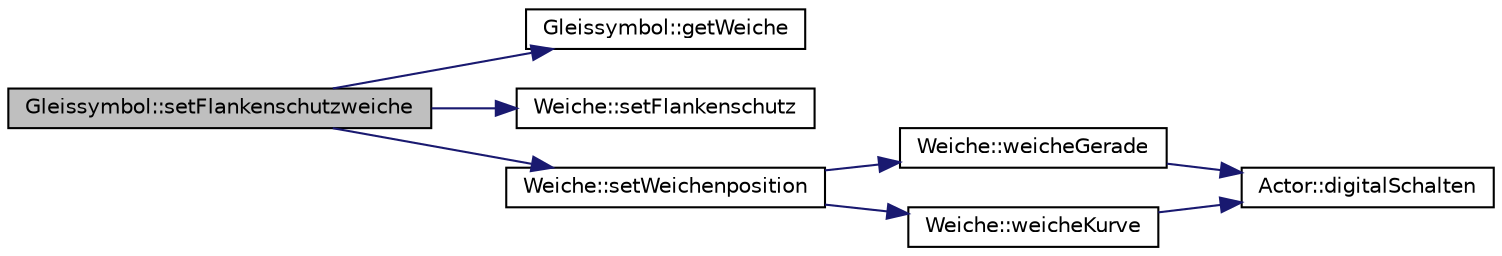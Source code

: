 digraph "Gleissymbol::setFlankenschutzweiche"
{
 // LATEX_PDF_SIZE
  edge [fontname="Helvetica",fontsize="10",labelfontname="Helvetica",labelfontsize="10"];
  node [fontname="Helvetica",fontsize="10",shape=record];
  rankdir="LR";
  Node1 [label="Gleissymbol::setFlankenschutzweiche",height=0.2,width=0.4,color="black", fillcolor="grey75", style="filled", fontcolor="black",tooltip=" "];
  Node1 -> Node2 [color="midnightblue",fontsize="10",style="solid",fontname="Helvetica"];
  Node2 [label="Gleissymbol::getWeiche",height=0.2,width=0.4,color="black", fillcolor="white", style="filled",URL="$class_gleissymbol.html#a633734154734ce040d12dcdde5578ae7",tooltip=" "];
  Node1 -> Node3 [color="midnightblue",fontsize="10",style="solid",fontname="Helvetica"];
  Node3 [label="Weiche::setFlankenschutz",height=0.2,width=0.4,color="black", fillcolor="white", style="filled",URL="$class_weiche.html#ab8b5bbf655f21c21017878f0dd03a3e1",tooltip=" "];
  Node1 -> Node4 [color="midnightblue",fontsize="10",style="solid",fontname="Helvetica"];
  Node4 [label="Weiche::setWeichenposition",height=0.2,width=0.4,color="black", fillcolor="white", style="filled",URL="$class_weiche.html#a38cb96d7b2ee59fec2a4e8bc809f81c8",tooltip=" "];
  Node4 -> Node5 [color="midnightblue",fontsize="10",style="solid",fontname="Helvetica"];
  Node5 [label="Weiche::weicheGerade",height=0.2,width=0.4,color="black", fillcolor="white", style="filled",URL="$class_weiche.html#a21c1167f5dfc77d74f1acc79e1498fb0",tooltip=" "];
  Node5 -> Node6 [color="midnightblue",fontsize="10",style="solid",fontname="Helvetica"];
  Node6 [label="Actor::digitalSchalten",height=0.2,width=0.4,color="black", fillcolor="white", style="filled",URL="$class_actor.html#a0fa071a76d36b9d864e4235028e17198",tooltip=" "];
  Node4 -> Node7 [color="midnightblue",fontsize="10",style="solid",fontname="Helvetica"];
  Node7 [label="Weiche::weicheKurve",height=0.2,width=0.4,color="black", fillcolor="white", style="filled",URL="$class_weiche.html#a92360342b602200d6cb344dd7cf9fc7d",tooltip=" "];
  Node7 -> Node6 [color="midnightblue",fontsize="10",style="solid",fontname="Helvetica"];
}
